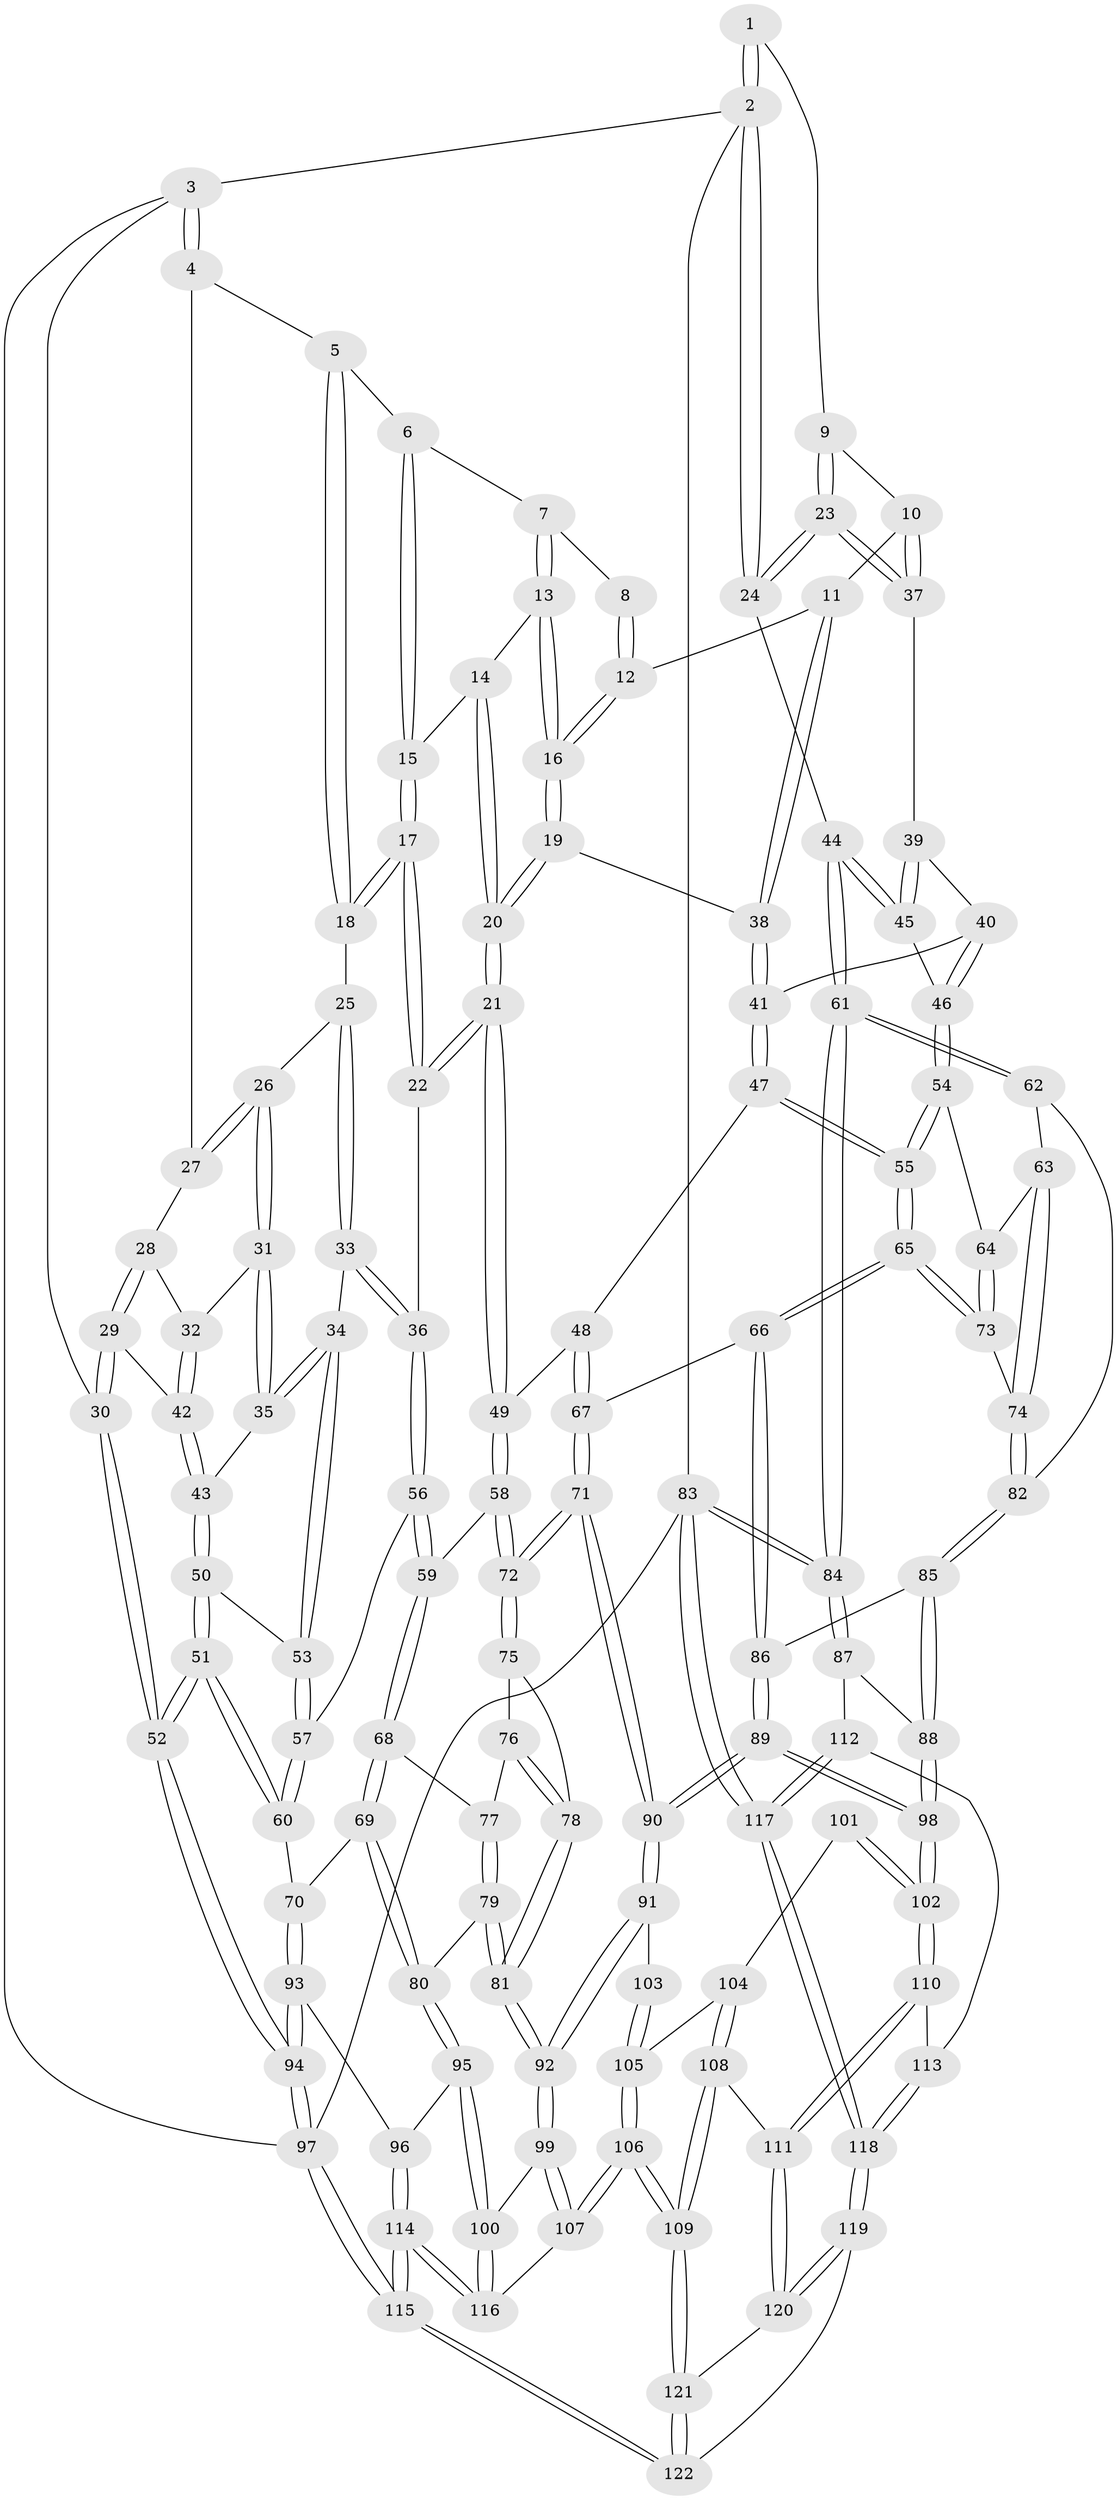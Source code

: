 // coarse degree distribution, {3: 0.07058823529411765, 7: 0.011764705882352941, 5: 0.43529411764705883, 4: 0.27058823529411763, 6: 0.21176470588235294}
// Generated by graph-tools (version 1.1) at 2025/21/03/04/25 18:21:28]
// undirected, 122 vertices, 302 edges
graph export_dot {
graph [start="1"]
  node [color=gray90,style=filled];
  1 [pos="+0.7753614804186565+0"];
  2 [pos="+1+0"];
  3 [pos="+0+0"];
  4 [pos="+0+0"];
  5 [pos="+0.06658465182723332+0"];
  6 [pos="+0.42061534475165996+0"];
  7 [pos="+0.573667051880069+0"];
  8 [pos="+0.7019951113206548+0"];
  9 [pos="+0.8279396522045049+0.037596166241590304"];
  10 [pos="+0.7696964396639562+0.11273840384093665"];
  11 [pos="+0.7532174020911356+0.11527521928168447"];
  12 [pos="+0.7108087459381639+0.07983147092086315"];
  13 [pos="+0.5657448127402535+0"];
  14 [pos="+0.46066152779449404+0.04940247300685009"];
  15 [pos="+0.38519266278857384+0.0054227323585608715"];
  16 [pos="+0.5716004903544573+0.10225332715048024"];
  17 [pos="+0.33273541255345174+0.11234121815297222"];
  18 [pos="+0.28013684113325393+0.09107690335133285"];
  19 [pos="+0.5389558453350759+0.15991236193723726"];
  20 [pos="+0.5276199823290114+0.16927266308019215"];
  21 [pos="+0.4659811343407779+0.2456790759081036"];
  22 [pos="+0.3893671467798994+0.21554261581362588"];
  23 [pos="+1+0.12003193039882615"];
  24 [pos="+1+0.06961090261212413"];
  25 [pos="+0.19088529991819417+0.12162742973489638"];
  26 [pos="+0.1707933159896587+0.11922403480946966"];
  27 [pos="+0.09267681291270059+0.020368329959569942"];
  28 [pos="+0.06131413286630294+0.11317354486786715"];
  29 [pos="+0.011858157439961776+0.169874116723124"];
  30 [pos="+0+0.1457030336973416"];
  31 [pos="+0.15953020591732112+0.1329266847139298"];
  32 [pos="+0.11945282614469373+0.16414524463455357"];
  33 [pos="+0.22896013340272253+0.26669458926587597"];
  34 [pos="+0.2007314860770277+0.2614243827499242"];
  35 [pos="+0.16928915241984646+0.24871913132976642"];
  36 [pos="+0.25137604112305095+0.27950868828812997"];
  37 [pos="+0.8866593106427741+0.18560183411401557"];
  38 [pos="+0.7163689032826973+0.20236211713790694"];
  39 [pos="+0.8818173626287911+0.19444635661595558"];
  40 [pos="+0.8309384058252665+0.23273354476449107"];
  41 [pos="+0.7323453736974587+0.25555883641956184"];
  42 [pos="+0.08442789242877882+0.22322321198389516"];
  43 [pos="+0.08876365433207631+0.23574224083085835"];
  44 [pos="+1+0.3253981073674909"];
  45 [pos="+0.9016871219112447+0.31694587864784807"];
  46 [pos="+0.8419214482345826+0.36888736271095984"];
  47 [pos="+0.7058034021921186+0.3406759852013985"];
  48 [pos="+0.672367091469567+0.33775415519348806"];
  49 [pos="+0.49453183586680327+0.32149866540762395"];
  50 [pos="+0.04545650468989596+0.32953333932319256"];
  51 [pos="+0+0.44817153462573317"];
  52 [pos="+0+0.4475568098448955"];
  53 [pos="+0.10202309185635568+0.34252442008590134"];
  54 [pos="+0.823262295291731+0.39671572704826324"];
  55 [pos="+0.7512525841170175+0.3959396039638806"];
  56 [pos="+0.22637516001994082+0.38647811636165097"];
  57 [pos="+0.18648662979620045+0.38787370547869254"];
  58 [pos="+0.4780810761135381+0.389035913492994"];
  59 [pos="+0.2539641118926388+0.4317123993550744"];
  60 [pos="+0.023865472013368156+0.5146352369204441"];
  61 [pos="+1+0.49875900636757176"];
  62 [pos="+1+0.47745304025691093"];
  63 [pos="+0.8916998863599587+0.4418343538551067"];
  64 [pos="+0.8274765939134912+0.4002744380360613"];
  65 [pos="+0.6955788162511023+0.532800953554322"];
  66 [pos="+0.6781448948542365+0.5464612372120956"];
  67 [pos="+0.58566750213771+0.5424454636682926"];
  68 [pos="+0.2500080789175773+0.47656498124540886"];
  69 [pos="+0.11257780335759177+0.5543658892536788"];
  70 [pos="+0.06874790372640797+0.5481565268943739"];
  71 [pos="+0.5019771635351221+0.5391104536656097"];
  72 [pos="+0.49793707381128255+0.5300778338134255"];
  73 [pos="+0.8211213795178222+0.5712688882160116"];
  74 [pos="+0.8318542656425133+0.5772512193944113"];
  75 [pos="+0.32327106842467074+0.5189484750781962"];
  76 [pos="+0.266625972826983+0.49397369800409485"];
  77 [pos="+0.2597562272450769+0.49013245034191244"];
  78 [pos="+0.3184412848694533+0.6164777130921228"];
  79 [pos="+0.24866310010732584+0.6507143897432759"];
  80 [pos="+0.22175667415988223+0.6565531579152208"];
  81 [pos="+0.3227458134095425+0.6652105670495075"];
  82 [pos="+0.8362541096465044+0.5822399978750525"];
  83 [pos="+1+1"];
  84 [pos="+1+0.6360936653020992"];
  85 [pos="+0.8492995239350255+0.6163484357391538"];
  86 [pos="+0.7047336180038566+0.6606458367726169"];
  87 [pos="+0.9607193143615361+0.7097567504276063"];
  88 [pos="+0.9044883300604255+0.6908814521796849"];
  89 [pos="+0.7035329217395699+0.75541058743541"];
  90 [pos="+0.47572725867260346+0.623484262718089"];
  91 [pos="+0.4388120269074834+0.6750073953808707"];
  92 [pos="+0.3922707337596367+0.697145291459666"];
  93 [pos="+0.06903038645108586+0.7308066252630032"];
  94 [pos="+0+0.7826775799084079"];
  95 [pos="+0.15303039118990583+0.7625784439005633"];
  96 [pos="+0.11954566341831524+0.7636812841966636"];
  97 [pos="+0+1"];
  98 [pos="+0.7042531894358302+0.7573350998377483"];
  99 [pos="+0.3648192801119338+0.7660787471398874"];
  100 [pos="+0.19053114764936532+0.798471595020922"];
  101 [pos="+0.5937651931892309+0.7752220524460857"];
  102 [pos="+0.6944565479077829+0.8043376449190006"];
  103 [pos="+0.4672568641679007+0.712565270014468"];
  104 [pos="+0.5134553508633674+0.8082661378401171"];
  105 [pos="+0.5033855570694481+0.7986167899938955"];
  106 [pos="+0.3813985872153472+0.9569179448839307"];
  107 [pos="+0.3695544267025565+0.9383364662235917"];
  108 [pos="+0.563198208113734+0.8765188439917702"];
  109 [pos="+0.4108645750791283+1"];
  110 [pos="+0.6960157327891943+0.8471390893885743"];
  111 [pos="+0.6953812255534035+0.8488252290479358"];
  112 [pos="+0.9365665389004814+0.765119145323297"];
  113 [pos="+0.8930990547389822+0.845161093058063"];
  114 [pos="+0+1"];
  115 [pos="+0+1"];
  116 [pos="+0.2167740965668379+0.889014672814523"];
  117 [pos="+1+1"];
  118 [pos="+1+1"];
  119 [pos="+0.8476926775545589+1"];
  120 [pos="+0.7054494342895573+0.9005162271446715"];
  121 [pos="+0.41452701856641727+1"];
  122 [pos="+0.41150220094892787+1"];
  1 -- 2;
  1 -- 2;
  1 -- 9;
  2 -- 3;
  2 -- 24;
  2 -- 24;
  2 -- 83;
  3 -- 4;
  3 -- 4;
  3 -- 30;
  3 -- 97;
  4 -- 5;
  4 -- 27;
  5 -- 6;
  5 -- 18;
  5 -- 18;
  6 -- 7;
  6 -- 15;
  6 -- 15;
  7 -- 8;
  7 -- 13;
  7 -- 13;
  8 -- 12;
  8 -- 12;
  9 -- 10;
  9 -- 23;
  9 -- 23;
  10 -- 11;
  10 -- 37;
  10 -- 37;
  11 -- 12;
  11 -- 38;
  11 -- 38;
  12 -- 16;
  12 -- 16;
  13 -- 14;
  13 -- 16;
  13 -- 16;
  14 -- 15;
  14 -- 20;
  14 -- 20;
  15 -- 17;
  15 -- 17;
  16 -- 19;
  16 -- 19;
  17 -- 18;
  17 -- 18;
  17 -- 22;
  17 -- 22;
  18 -- 25;
  19 -- 20;
  19 -- 20;
  19 -- 38;
  20 -- 21;
  20 -- 21;
  21 -- 22;
  21 -- 22;
  21 -- 49;
  21 -- 49;
  22 -- 36;
  23 -- 24;
  23 -- 24;
  23 -- 37;
  23 -- 37;
  24 -- 44;
  25 -- 26;
  25 -- 33;
  25 -- 33;
  26 -- 27;
  26 -- 27;
  26 -- 31;
  26 -- 31;
  27 -- 28;
  28 -- 29;
  28 -- 29;
  28 -- 32;
  29 -- 30;
  29 -- 30;
  29 -- 42;
  30 -- 52;
  30 -- 52;
  31 -- 32;
  31 -- 35;
  31 -- 35;
  32 -- 42;
  32 -- 42;
  33 -- 34;
  33 -- 36;
  33 -- 36;
  34 -- 35;
  34 -- 35;
  34 -- 53;
  34 -- 53;
  35 -- 43;
  36 -- 56;
  36 -- 56;
  37 -- 39;
  38 -- 41;
  38 -- 41;
  39 -- 40;
  39 -- 45;
  39 -- 45;
  40 -- 41;
  40 -- 46;
  40 -- 46;
  41 -- 47;
  41 -- 47;
  42 -- 43;
  42 -- 43;
  43 -- 50;
  43 -- 50;
  44 -- 45;
  44 -- 45;
  44 -- 61;
  44 -- 61;
  45 -- 46;
  46 -- 54;
  46 -- 54;
  47 -- 48;
  47 -- 55;
  47 -- 55;
  48 -- 49;
  48 -- 67;
  48 -- 67;
  49 -- 58;
  49 -- 58;
  50 -- 51;
  50 -- 51;
  50 -- 53;
  51 -- 52;
  51 -- 52;
  51 -- 60;
  51 -- 60;
  52 -- 94;
  52 -- 94;
  53 -- 57;
  53 -- 57;
  54 -- 55;
  54 -- 55;
  54 -- 64;
  55 -- 65;
  55 -- 65;
  56 -- 57;
  56 -- 59;
  56 -- 59;
  57 -- 60;
  57 -- 60;
  58 -- 59;
  58 -- 72;
  58 -- 72;
  59 -- 68;
  59 -- 68;
  60 -- 70;
  61 -- 62;
  61 -- 62;
  61 -- 84;
  61 -- 84;
  62 -- 63;
  62 -- 82;
  63 -- 64;
  63 -- 74;
  63 -- 74;
  64 -- 73;
  64 -- 73;
  65 -- 66;
  65 -- 66;
  65 -- 73;
  65 -- 73;
  66 -- 67;
  66 -- 86;
  66 -- 86;
  67 -- 71;
  67 -- 71;
  68 -- 69;
  68 -- 69;
  68 -- 77;
  69 -- 70;
  69 -- 80;
  69 -- 80;
  70 -- 93;
  70 -- 93;
  71 -- 72;
  71 -- 72;
  71 -- 90;
  71 -- 90;
  72 -- 75;
  72 -- 75;
  73 -- 74;
  74 -- 82;
  74 -- 82;
  75 -- 76;
  75 -- 78;
  76 -- 77;
  76 -- 78;
  76 -- 78;
  77 -- 79;
  77 -- 79;
  78 -- 81;
  78 -- 81;
  79 -- 80;
  79 -- 81;
  79 -- 81;
  80 -- 95;
  80 -- 95;
  81 -- 92;
  81 -- 92;
  82 -- 85;
  82 -- 85;
  83 -- 84;
  83 -- 84;
  83 -- 117;
  83 -- 117;
  83 -- 97;
  84 -- 87;
  84 -- 87;
  85 -- 86;
  85 -- 88;
  85 -- 88;
  86 -- 89;
  86 -- 89;
  87 -- 88;
  87 -- 112;
  88 -- 98;
  88 -- 98;
  89 -- 90;
  89 -- 90;
  89 -- 98;
  89 -- 98;
  90 -- 91;
  90 -- 91;
  91 -- 92;
  91 -- 92;
  91 -- 103;
  92 -- 99;
  92 -- 99;
  93 -- 94;
  93 -- 94;
  93 -- 96;
  94 -- 97;
  94 -- 97;
  95 -- 96;
  95 -- 100;
  95 -- 100;
  96 -- 114;
  96 -- 114;
  97 -- 115;
  97 -- 115;
  98 -- 102;
  98 -- 102;
  99 -- 100;
  99 -- 107;
  99 -- 107;
  100 -- 116;
  100 -- 116;
  101 -- 102;
  101 -- 102;
  101 -- 104;
  102 -- 110;
  102 -- 110;
  103 -- 105;
  103 -- 105;
  104 -- 105;
  104 -- 108;
  104 -- 108;
  105 -- 106;
  105 -- 106;
  106 -- 107;
  106 -- 107;
  106 -- 109;
  106 -- 109;
  107 -- 116;
  108 -- 109;
  108 -- 109;
  108 -- 111;
  109 -- 121;
  109 -- 121;
  110 -- 111;
  110 -- 111;
  110 -- 113;
  111 -- 120;
  111 -- 120;
  112 -- 113;
  112 -- 117;
  112 -- 117;
  113 -- 118;
  113 -- 118;
  114 -- 115;
  114 -- 115;
  114 -- 116;
  114 -- 116;
  115 -- 122;
  115 -- 122;
  117 -- 118;
  117 -- 118;
  118 -- 119;
  118 -- 119;
  119 -- 120;
  119 -- 120;
  119 -- 122;
  120 -- 121;
  121 -- 122;
  121 -- 122;
}
